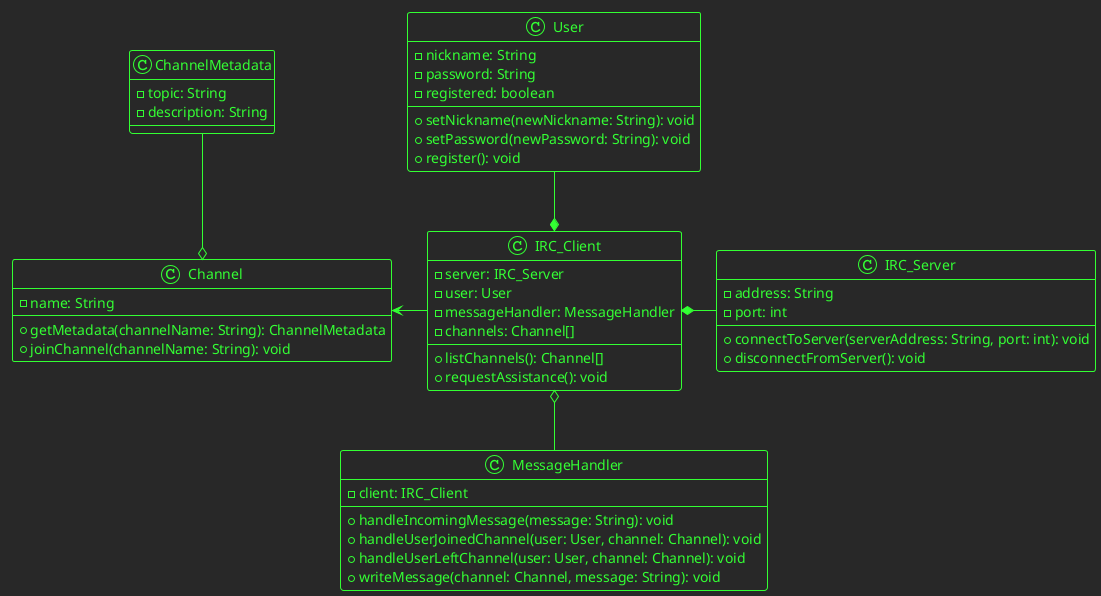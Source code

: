 @startuml
!theme crt-green
class IRC_Client {
  - server: IRC_Server
  - user: User
  - messageHandler: MessageHandler
  - channels: Channel[]
  + listChannels(): Channel[]
  + requestAssistance(): void
}

class User {
  - nickname: String
  - password: String
  - registered: boolean
  + setNickname(newNickname: String): void
  + setPassword(newPassword: String): void
  + register(): void
}

class IRC_Server {
  - address: String
  - port: int
  + connectToServer(serverAddress: String, port: int): void
  + disconnectFromServer(): void
}

class Channel {
  - name: String
  + getMetadata(channelName: String): ChannelMetadata
  + joinChannel(channelName: String): void
}

class ChannelMetadata {
  - topic: String
  - description: String
}

class MessageHandler {
  - client: IRC_Client  
  + handleIncomingMessage(message: String): void 
  + handleUserJoinedChannel(user: User, channel: Channel): void 
  + handleUserLeftChannel(user: User, channel: Channel): void 
  + writeMessage(channel: Channel, message: String): void
}
IRC_Client *-u- User
IRC_Client *-r- IRC_Server
IRC_Client -l-> Channel 
ChannelMetadata --o Channel 
IRC_Client o-- MessageHandler

@enduml
